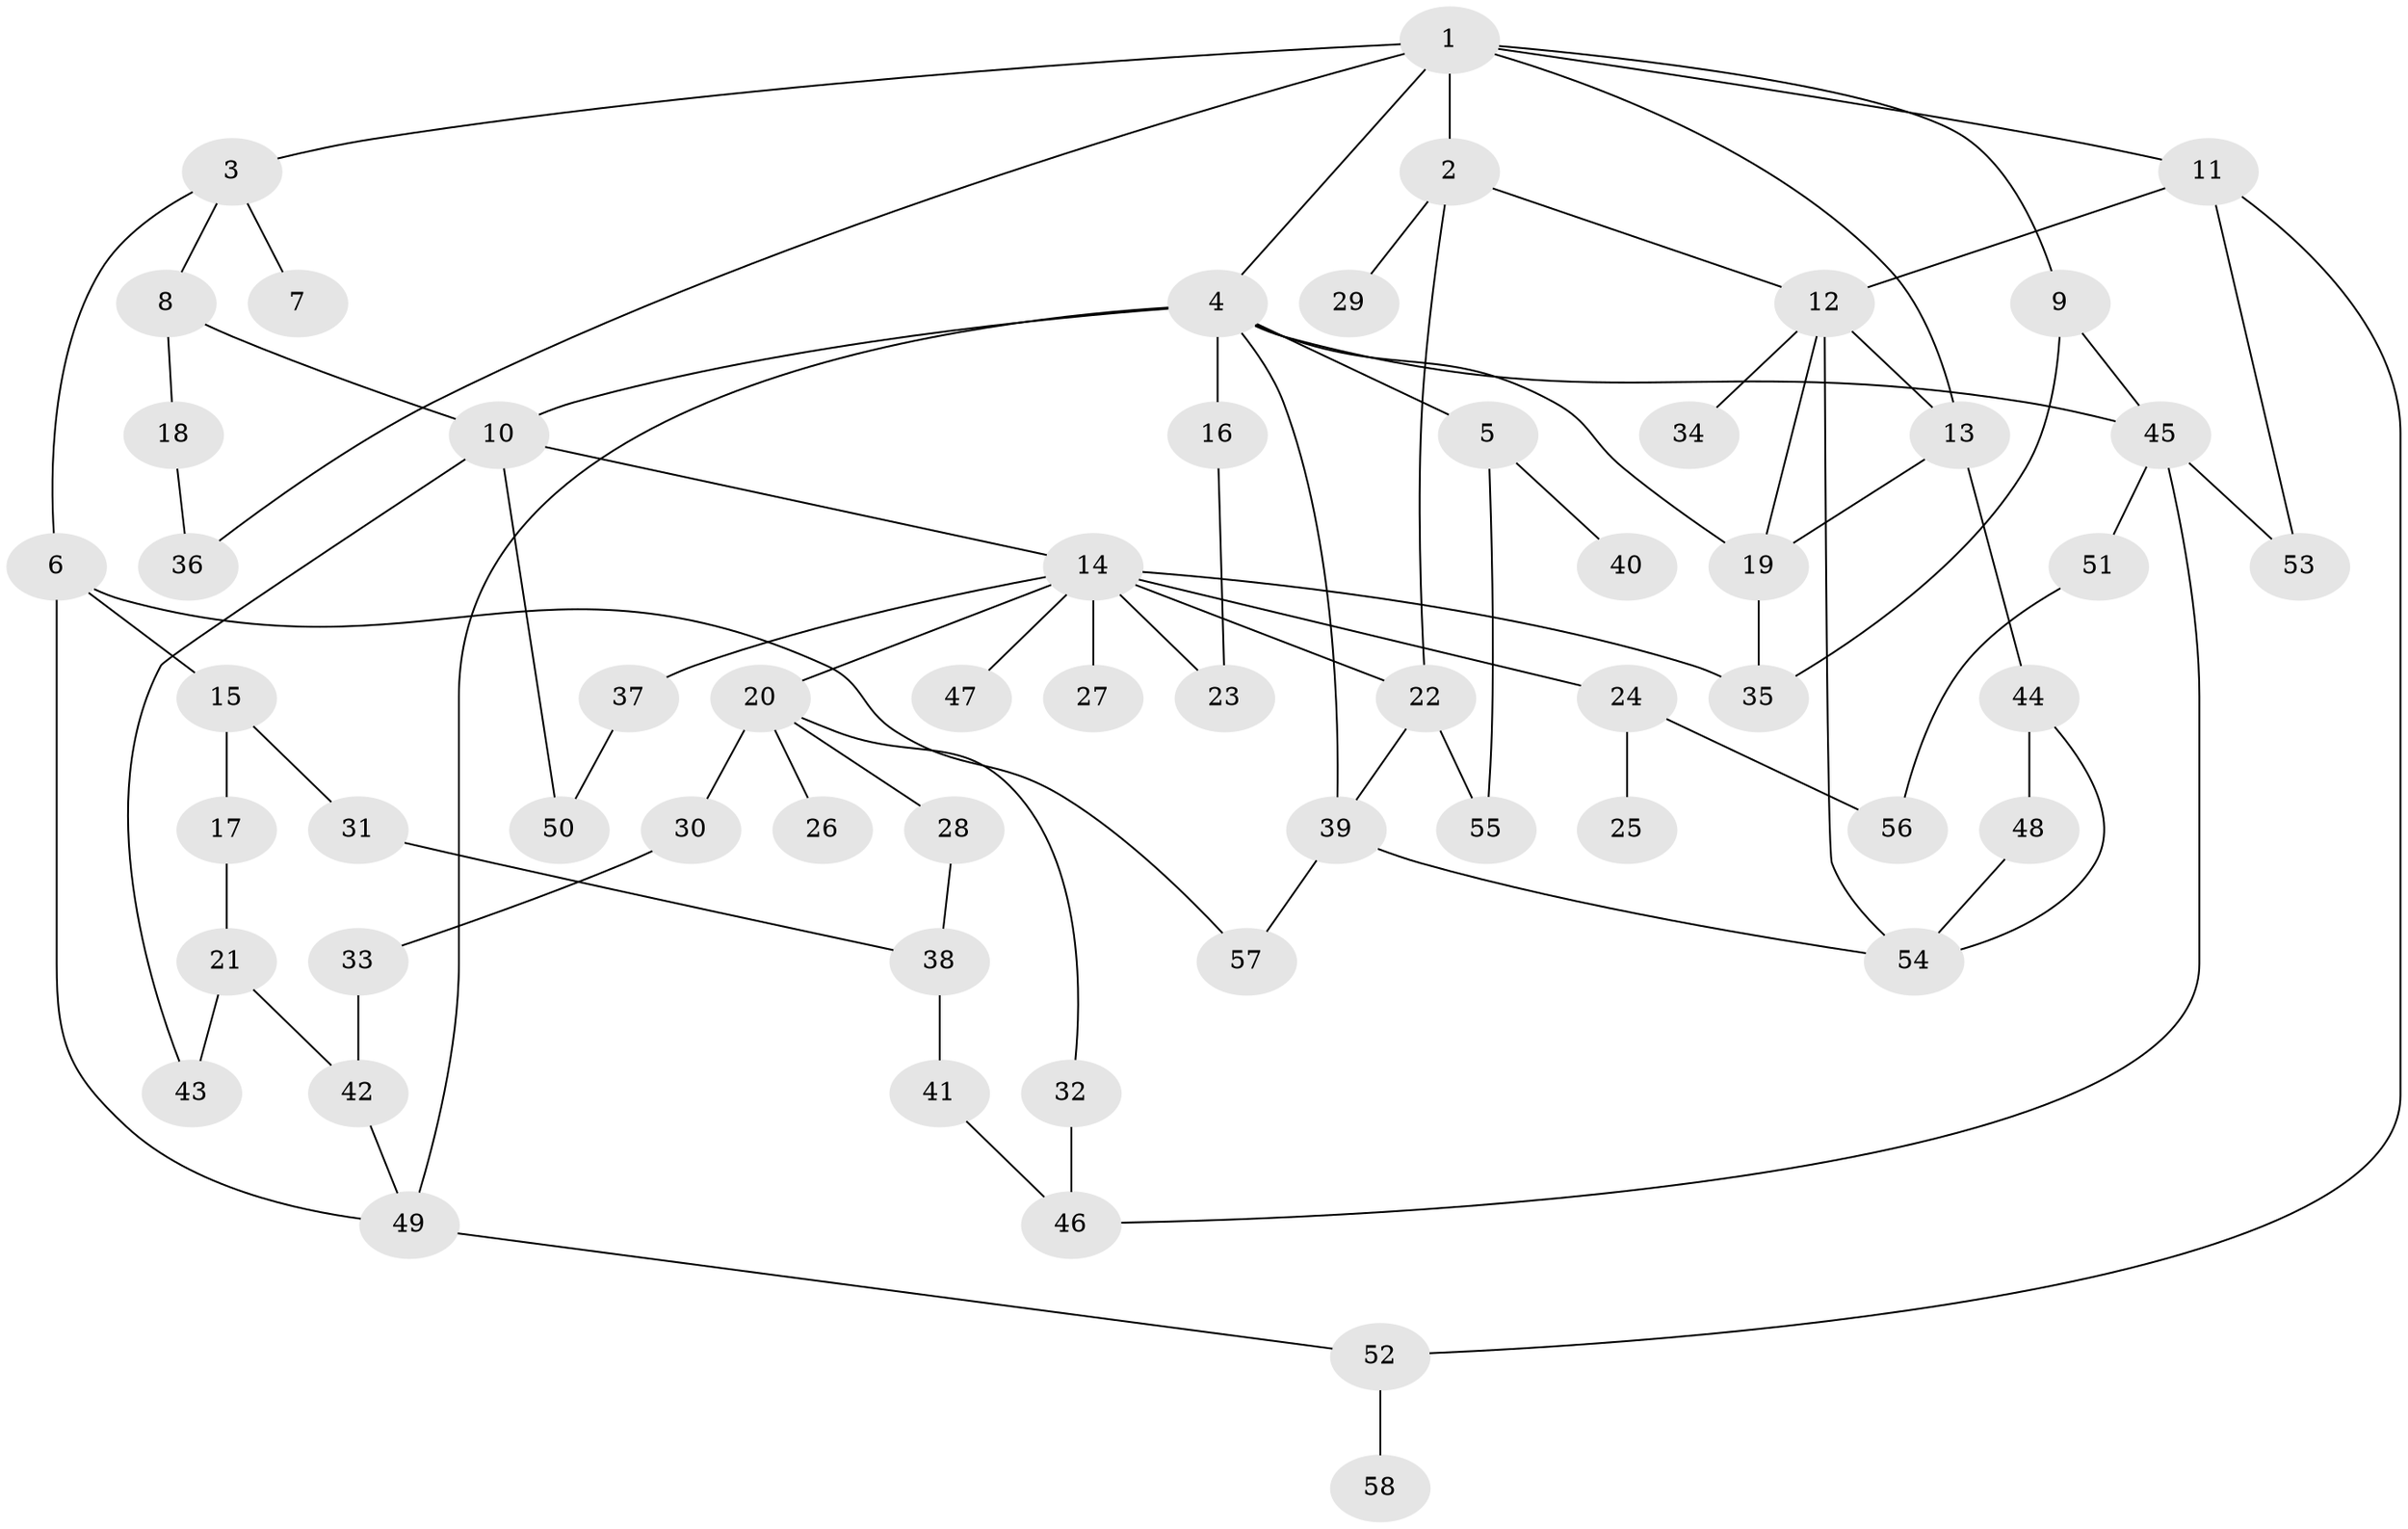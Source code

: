 // coarse degree distribution, {7: 0.034482758620689655, 1: 0.3103448275862069, 5: 0.10344827586206896, 2: 0.3103448275862069, 4: 0.10344827586206896, 16: 0.034482758620689655, 3: 0.10344827586206896}
// Generated by graph-tools (version 1.1) at 2025/45/03/04/25 21:45:10]
// undirected, 58 vertices, 85 edges
graph export_dot {
graph [start="1"]
  node [color=gray90,style=filled];
  1;
  2;
  3;
  4;
  5;
  6;
  7;
  8;
  9;
  10;
  11;
  12;
  13;
  14;
  15;
  16;
  17;
  18;
  19;
  20;
  21;
  22;
  23;
  24;
  25;
  26;
  27;
  28;
  29;
  30;
  31;
  32;
  33;
  34;
  35;
  36;
  37;
  38;
  39;
  40;
  41;
  42;
  43;
  44;
  45;
  46;
  47;
  48;
  49;
  50;
  51;
  52;
  53;
  54;
  55;
  56;
  57;
  58;
  1 -- 2;
  1 -- 3;
  1 -- 4;
  1 -- 9;
  1 -- 11;
  1 -- 36;
  1 -- 13;
  2 -- 29;
  2 -- 12;
  2 -- 22;
  3 -- 6;
  3 -- 7;
  3 -- 8;
  4 -- 5;
  4 -- 16;
  4 -- 19;
  4 -- 39;
  4 -- 45;
  4 -- 49;
  4 -- 10;
  5 -- 40;
  5 -- 55;
  6 -- 15;
  6 -- 49;
  6 -- 57;
  8 -- 10;
  8 -- 18;
  9 -- 45;
  9 -- 35;
  10 -- 14;
  10 -- 43;
  10 -- 50;
  11 -- 12;
  11 -- 53;
  11 -- 52;
  12 -- 13;
  12 -- 34;
  12 -- 54;
  12 -- 19;
  13 -- 44;
  13 -- 19;
  14 -- 20;
  14 -- 22;
  14 -- 23;
  14 -- 24;
  14 -- 27;
  14 -- 37;
  14 -- 47;
  14 -- 35;
  15 -- 17;
  15 -- 31;
  16 -- 23;
  17 -- 21;
  18 -- 36;
  19 -- 35;
  20 -- 26;
  20 -- 28;
  20 -- 30;
  20 -- 32;
  21 -- 43;
  21 -- 42;
  22 -- 39;
  22 -- 55;
  24 -- 25;
  24 -- 56;
  28 -- 38;
  30 -- 33;
  31 -- 38;
  32 -- 46;
  33 -- 42;
  37 -- 50;
  38 -- 41;
  39 -- 57;
  39 -- 54;
  41 -- 46;
  42 -- 49;
  44 -- 48;
  44 -- 54;
  45 -- 51;
  45 -- 53;
  45 -- 46;
  48 -- 54;
  49 -- 52;
  51 -- 56;
  52 -- 58;
}
